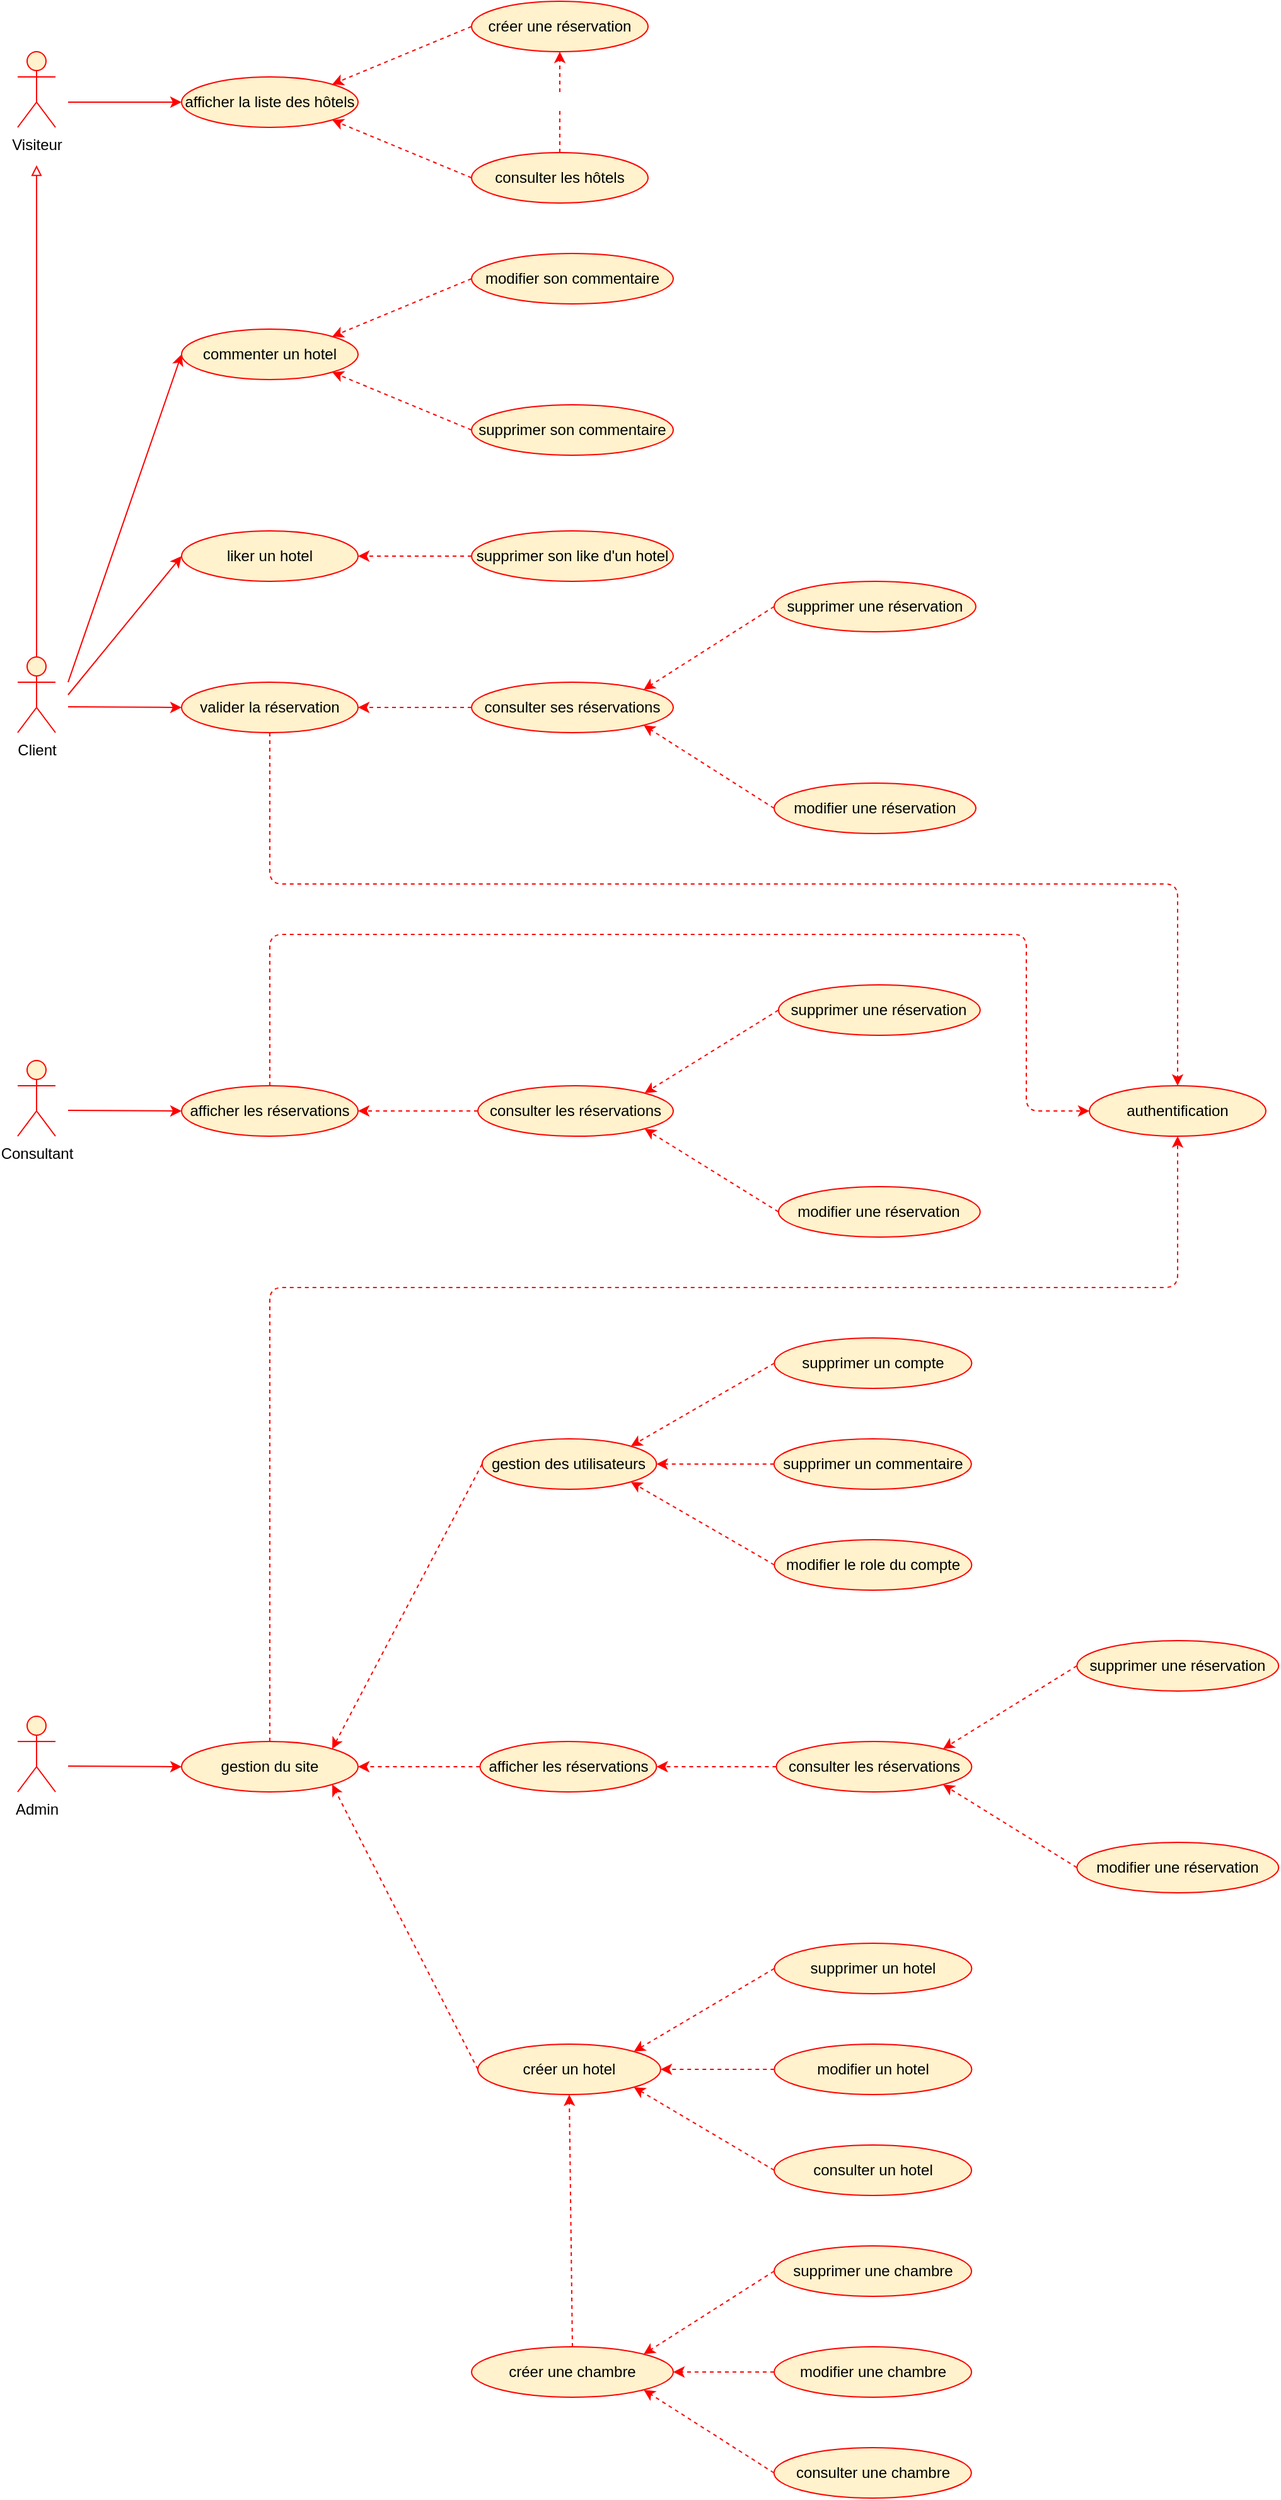 <mxfile>
    <diagram id="3Ep8cOLKTp2xV2-i5Mx_" name="Page-1">
        <mxGraphModel dx="2560" dy="1437" grid="1" gridSize="10" guides="1" tooltips="1" connect="1" arrows="1" fold="1" page="1" pageScale="1" pageWidth="850" pageHeight="1100" math="0" shadow="0">
            <root>
                <mxCell id="0"/>
                <mxCell id="1" parent="0"/>
                <mxCell id="2" value="" style="edgeStyle=none;html=1;strokeColor=#FF0000;fontSize=11;fontColor=#FFFFFF;endArrow=classic;endFill=1;entryX=0;entryY=0.5;entryDx=0;entryDy=0;" parent="1" target="10" edge="1">
                    <mxGeometry relative="1" as="geometry">
                        <mxPoint x="80" y="100" as="sourcePoint"/>
                        <mxPoint x="150" y="110" as="targetPoint"/>
                    </mxGeometry>
                </mxCell>
                <mxCell id="3" value="Visiteur" style="shape=umlActor;verticalLabelPosition=bottom;verticalAlign=top;html=1;outlineConnect=0;fillColor=#fff2cc;strokeColor=#FF0000;" parent="1" vertex="1">
                    <mxGeometry x="40" y="60" width="30" height="60" as="geometry"/>
                </mxCell>
                <mxCell id="4" value="Consultant" style="shape=umlActor;verticalLabelPosition=bottom;verticalAlign=top;html=1;outlineConnect=0;fillColor=#fff2cc;strokeColor=#FF0000;" parent="1" vertex="1">
                    <mxGeometry x="40" y="860" width="30" height="60" as="geometry"/>
                </mxCell>
                <mxCell id="5" style="edgeStyle=none;html=1;strokeColor=#FF0000;fontSize=11;fontColor=#FFFFFF;endArrow=block;endFill=0;" parent="1" source="6" edge="1">
                    <mxGeometry relative="1" as="geometry">
                        <mxPoint x="55" y="150" as="targetPoint"/>
                    </mxGeometry>
                </mxCell>
                <mxCell id="6" value="Client" style="shape=umlActor;verticalLabelPosition=bottom;verticalAlign=top;html=1;outlineConnect=0;fillColor=#fff2cc;strokeColor=#FF0000;strokeWidth=1;" parent="1" vertex="1">
                    <mxGeometry x="40" y="540" width="30" height="60" as="geometry"/>
                </mxCell>
                <mxCell id="7" value="Admin" style="shape=umlActor;verticalLabelPosition=bottom;verticalAlign=top;html=1;outlineConnect=0;fillColor=#fff2cc;strokeColor=#FF0000;" parent="1" vertex="1">
                    <mxGeometry x="40" y="1380" width="30" height="60" as="geometry"/>
                </mxCell>
                <mxCell id="8" value="consulter les hôtels" style="ellipse;whiteSpace=wrap;html=1;strokeColor=#FF0000;fillColor=#fff2cc;fontColor=#000000;" parent="1" vertex="1">
                    <mxGeometry x="400" y="140" width="140" height="40" as="geometry"/>
                </mxCell>
                <mxCell id="9" value="créer une réservation" style="ellipse;whiteSpace=wrap;html=1;strokeColor=#FF0000;fillColor=#fff2cc;fontColor=#000000;" parent="1" vertex="1">
                    <mxGeometry x="400" y="20" width="140" height="40" as="geometry"/>
                </mxCell>
                <mxCell id="10" value="afficher la liste des hôtels" style="ellipse;whiteSpace=wrap;html=1;strokeColor=#FF0000;fillColor=#fff2cc;fontColor=#000000;" parent="1" vertex="1">
                    <mxGeometry x="170" y="80" width="140" height="40" as="geometry"/>
                </mxCell>
                <mxCell id="11" value="valider la réservation" style="ellipse;whiteSpace=wrap;html=1;strokeColor=#FF0000;fillColor=#fff2cc;fontColor=#000000;" parent="1" vertex="1">
                    <mxGeometry x="170" y="560" width="140" height="40" as="geometry"/>
                </mxCell>
                <mxCell id="12" value="&lt;span style=&quot;color: rgb(255, 255, 255);&quot;&gt;extend&lt;/span&gt;" style="edgeStyle=none;html=1;fontSize=11;fontColor=#000000;dashed=1;strokeColor=#FF0000;entryX=1;entryY=0;entryDx=0;entryDy=0;exitX=0;exitY=0.5;exitDx=0;exitDy=0;" parent="1" source="9" target="10" edge="1">
                    <mxGeometry x="-0.074" y="-23" relative="1" as="geometry">
                        <mxPoint x="300" y="30" as="sourcePoint"/>
                        <mxPoint x="340" y="90" as="targetPoint"/>
                        <Array as="points"/>
                        <mxPoint as="offset"/>
                    </mxGeometry>
                </mxCell>
                <mxCell id="13" value="&lt;span style=&quot;color: rgb(255, 255, 255);&quot;&gt;extend&lt;/span&gt;" style="edgeStyle=none;html=1;fontSize=11;fontColor=#000000;dashed=1;strokeColor=#FF0000;entryX=1;entryY=1;entryDx=0;entryDy=0;exitX=0;exitY=0.5;exitDx=0;exitDy=0;" parent="1" source="8" target="10" edge="1">
                    <mxGeometry x="-0.138" y="32" relative="1" as="geometry">
                        <mxPoint x="310" y="170" as="sourcePoint"/>
                        <mxPoint x="360" y="87.09" as="targetPoint"/>
                        <Array as="points"/>
                        <mxPoint as="offset"/>
                    </mxGeometry>
                </mxCell>
                <mxCell id="14" value="supprimer une réservation" style="ellipse;whiteSpace=wrap;html=1;strokeColor=#FF0000;fillColor=#fff2cc;fontColor=#000000;" parent="1" vertex="1">
                    <mxGeometry x="640" y="480" width="160" height="40" as="geometry"/>
                </mxCell>
                <mxCell id="15" value="afficher les réservations" style="ellipse;whiteSpace=wrap;html=1;strokeColor=#FF0000;fillColor=#fff2cc;fontColor=#000000;" parent="1" vertex="1">
                    <mxGeometry x="170" y="880" width="140" height="40" as="geometry"/>
                </mxCell>
                <mxCell id="16" value="&lt;span style=&quot;color: rgb(255, 255, 255);&quot;&gt;extend&lt;/span&gt;" style="edgeStyle=none;html=1;fontSize=11;fontColor=#000000;dashed=1;strokeColor=#FF0000;entryX=0.5;entryY=1;entryDx=0;entryDy=0;exitX=0.5;exitY=0;exitDx=0;exitDy=0;" parent="1" source="8" target="9" edge="1">
                    <mxGeometry y="10" relative="1" as="geometry">
                        <mxPoint x="424.995" y="120.003" as="sourcePoint"/>
                        <mxPoint x="505.62" y="147.09" as="targetPoint"/>
                        <Array as="points"/>
                        <mxPoint as="offset"/>
                    </mxGeometry>
                </mxCell>
                <mxCell id="17" value="&lt;span style=&quot;color: rgb(255, 255, 255);&quot;&gt;include&lt;/span&gt;" style="edgeStyle=none;html=1;fontSize=11;fontColor=#000000;dashed=1;strokeColor=#FF0000;exitX=0.5;exitY=1;exitDx=0;exitDy=0;entryX=0.5;entryY=0;entryDx=0;entryDy=0;" parent="1" source="11" target="22" edge="1">
                    <mxGeometry x="-0.12" y="20" relative="1" as="geometry">
                        <mxPoint x="240" y="520" as="sourcePoint"/>
                        <mxPoint x="730" y="830" as="targetPoint"/>
                        <Array as="points">
                            <mxPoint x="240" y="720"/>
                            <mxPoint x="440" y="720"/>
                            <mxPoint x="640" y="720"/>
                            <mxPoint x="960" y="720"/>
                        </Array>
                        <mxPoint as="offset"/>
                    </mxGeometry>
                </mxCell>
                <mxCell id="19" value="" style="edgeStyle=none;html=1;strokeColor=#FF0000;fontSize=11;fontColor=#FFFFFF;endArrow=classic;endFill=1;entryX=0;entryY=0.5;entryDx=0;entryDy=0;" parent="1" target="11" edge="1">
                    <mxGeometry relative="1" as="geometry">
                        <mxPoint x="80" y="579.5" as="sourcePoint"/>
                        <mxPoint x="140" y="580" as="targetPoint"/>
                    </mxGeometry>
                </mxCell>
                <mxCell id="20" value="" style="edgeStyle=none;html=1;strokeColor=#FF0000;fontSize=11;fontColor=#FFFFFF;endArrow=classic;endFill=1;entryX=0;entryY=0.5;entryDx=0;entryDy=0;" parent="1" target="15" edge="1">
                    <mxGeometry relative="1" as="geometry">
                        <mxPoint x="80" y="899.5" as="sourcePoint"/>
                        <mxPoint x="160" y="899.5" as="targetPoint"/>
                    </mxGeometry>
                </mxCell>
                <mxCell id="21" value="" style="edgeStyle=none;html=1;strokeColor=#FF0000;fontSize=11;fontColor=#FFFFFF;endArrow=classic;endFill=1;entryX=0;entryY=0.5;entryDx=0;entryDy=0;" parent="1" target="29" edge="1">
                    <mxGeometry relative="1" as="geometry">
                        <mxPoint x="80" y="1419.5" as="sourcePoint"/>
                        <mxPoint x="170" y="1420" as="targetPoint"/>
                    </mxGeometry>
                </mxCell>
                <mxCell id="22" value="authentification" style="ellipse;whiteSpace=wrap;html=1;strokeColor=#FF0000;fillColor=#fff2cc;fontColor=#000000;" parent="1" vertex="1">
                    <mxGeometry x="890" y="880" width="140" height="40" as="geometry"/>
                </mxCell>
                <mxCell id="23" value="&lt;span style=&quot;color: rgb(255, 255, 255);&quot;&gt;include&lt;/span&gt;" style="edgeStyle=none;html=1;fontSize=11;fontColor=#000000;dashed=1;strokeColor=#FF0000;exitX=0.5;exitY=0;exitDx=0;exitDy=0;entryX=0;entryY=0.5;entryDx=0;entryDy=0;" parent="1" source="15" target="22" edge="1">
                    <mxGeometry x="-0.033" y="20" relative="1" as="geometry">
                        <mxPoint x="240" y="760" as="sourcePoint"/>
                        <mxPoint x="760" y="640" as="targetPoint"/>
                        <Array as="points">
                            <mxPoint x="240" y="760"/>
                            <mxPoint x="490" y="760"/>
                            <mxPoint x="600" y="760"/>
                            <mxPoint x="840" y="760"/>
                            <mxPoint x="840" y="900"/>
                        </Array>
                        <mxPoint as="offset"/>
                    </mxGeometry>
                </mxCell>
                <mxCell id="24" value="consulter les réservations" style="ellipse;whiteSpace=wrap;html=1;strokeColor=#FF0000;fillColor=#fff2cc;fontColor=#000000;" parent="1" vertex="1">
                    <mxGeometry x="405" y="880" width="155" height="40" as="geometry"/>
                </mxCell>
                <mxCell id="27" value="&lt;span style=&quot;color: rgb(255, 255, 255);&quot;&gt;extend&lt;/span&gt;" style="edgeStyle=none;html=1;fontSize=11;fontColor=#000000;dashed=1;strokeColor=#FF0000;exitX=0;exitY=0.5;exitDx=0;exitDy=0;entryX=1;entryY=0.5;entryDx=0;entryDy=0;" parent="1" source="24" target="15" edge="1">
                    <mxGeometry x="-0.053" y="-20" relative="1" as="geometry">
                        <mxPoint x="289.497" y="914.142" as="sourcePoint"/>
                        <mxPoint x="280" y="960" as="targetPoint"/>
                        <Array as="points"/>
                        <mxPoint as="offset"/>
                    </mxGeometry>
                </mxCell>
                <mxCell id="29" value="gestion du site" style="ellipse;whiteSpace=wrap;html=1;strokeColor=#FF0000;fillColor=#fff2cc;fontColor=#000000;" parent="1" vertex="1">
                    <mxGeometry x="170" y="1400" width="140" height="40" as="geometry"/>
                </mxCell>
                <mxCell id="31" value="&lt;span style=&quot;color: rgb(255, 255, 255);&quot;&gt;include&lt;/span&gt;" style="edgeStyle=none;html=1;fontSize=11;fontColor=#000000;dashed=1;strokeColor=#FF0000;entryX=0.5;entryY=1;entryDx=0;entryDy=0;exitX=0.5;exitY=0;exitDx=0;exitDy=0;" parent="1" source="29" target="22" edge="1">
                    <mxGeometry x="0.133" y="20" relative="1" as="geometry">
                        <mxPoint x="240" y="1040" as="sourcePoint"/>
                        <mxPoint x="240" y="1060" as="targetPoint"/>
                        <Array as="points">
                            <mxPoint x="240" y="1040"/>
                            <mxPoint x="960" y="1040"/>
                        </Array>
                        <mxPoint as="offset"/>
                    </mxGeometry>
                </mxCell>
                <mxCell id="32" value="gestion des utilisateurs" style="ellipse;whiteSpace=wrap;html=1;strokeColor=#FF0000;fillColor=#fff2cc;fontColor=#000000;" parent="1" vertex="1">
                    <mxGeometry x="408.38" y="1160" width="138.33" height="40" as="geometry"/>
                </mxCell>
                <mxCell id="35" value="&lt;span style=&quot;color: rgb(255, 255, 255);&quot;&gt;extend&lt;/span&gt;" style="edgeStyle=none;html=1;fontSize=11;fontColor=#000000;dashed=1;strokeColor=#FF0000;exitX=0;exitY=0.5;exitDx=0;exitDy=0;entryX=1;entryY=0;entryDx=0;entryDy=0;" parent="1" source="32" target="29" edge="1">
                    <mxGeometry x="0.016" y="-32" relative="1" as="geometry">
                        <mxPoint x="289.497" y="1434.142" as="sourcePoint"/>
                        <mxPoint x="240" y="1520" as="targetPoint"/>
                        <Array as="points"/>
                        <mxPoint as="offset"/>
                    </mxGeometry>
                </mxCell>
                <mxCell id="37" value="modifier une réservation" style="ellipse;whiteSpace=wrap;html=1;strokeColor=#FF0000;fillColor=#fff2cc;fontColor=#000000;" parent="1" vertex="1">
                    <mxGeometry x="640" y="640" width="160" height="40" as="geometry"/>
                </mxCell>
                <mxCell id="38" value="&lt;span style=&quot;color: rgb(255, 255, 255);&quot;&gt;extend&lt;/span&gt;" style="edgeStyle=none;html=1;fontSize=11;fontColor=#000000;dashed=1;strokeColor=#FF0000;entryX=1;entryY=1;entryDx=0;entryDy=0;exitX=0;exitY=0.5;exitDx=0;exitDy=0;" parent="1" source="37" target="40" edge="1">
                    <mxGeometry x="0.276" y="26" relative="1" as="geometry">
                        <mxPoint x="390.5" y="645.86" as="sourcePoint"/>
                        <mxPoint x="279.997" y="600.002" as="targetPoint"/>
                        <Array as="points"/>
                        <mxPoint x="-1" as="offset"/>
                    </mxGeometry>
                </mxCell>
                <mxCell id="39" value="&lt;span style=&quot;color: rgb(255, 255, 255);&quot;&gt;extend&lt;/span&gt;" style="edgeStyle=none;html=1;fontSize=11;fontColor=#000000;dashed=1;strokeColor=#FF0000;entryX=1;entryY=0;entryDx=0;entryDy=0;exitX=0;exitY=0.5;exitDx=0;exitDy=0;" parent="1" source="14" target="40" edge="1">
                    <mxGeometry x="0.276" y="-26" relative="1" as="geometry">
                        <mxPoint x="370.5" y="497.07" as="sourcePoint"/>
                        <mxPoint x="259.997" y="542.928" as="targetPoint"/>
                        <Array as="points"/>
                        <mxPoint x="-1" as="offset"/>
                    </mxGeometry>
                </mxCell>
                <mxCell id="40" value="consulter ses réservations" style="ellipse;whiteSpace=wrap;html=1;strokeColor=#FF0000;fillColor=#fff2cc;fontColor=#000000;" parent="1" vertex="1">
                    <mxGeometry x="400" y="560" width="160" height="40" as="geometry"/>
                </mxCell>
                <mxCell id="41" value="&lt;span style=&quot;color: rgb(255, 255, 255);&quot;&gt;extend&lt;/span&gt;" style="edgeStyle=none;html=1;fontSize=11;fontColor=#000000;dashed=1;strokeColor=#FF0000;entryX=1;entryY=0.5;entryDx=0;entryDy=0;exitX=0;exitY=0.5;exitDx=0;exitDy=0;" parent="1" source="40" target="11" edge="1">
                    <mxGeometry x="0.1" y="12" relative="1" as="geometry">
                        <mxPoint x="371.17" y="557.07" as="sourcePoint"/>
                        <mxPoint x="289.998" y="625.81" as="targetPoint"/>
                        <Array as="points"/>
                        <mxPoint as="offset"/>
                    </mxGeometry>
                </mxCell>
                <mxCell id="43" value="supprimer une réservation" style="ellipse;whiteSpace=wrap;html=1;strokeColor=#FF0000;fillColor=#fff2cc;fontColor=#000000;" parent="1" vertex="1">
                    <mxGeometry x="643.43" y="800" width="160" height="40" as="geometry"/>
                </mxCell>
                <mxCell id="44" value="modifier une réservation" style="ellipse;whiteSpace=wrap;html=1;strokeColor=#FF0000;fillColor=#fff2cc;fontColor=#000000;" parent="1" vertex="1">
                    <mxGeometry x="643.43" y="960" width="160" height="40" as="geometry"/>
                </mxCell>
                <mxCell id="45" value="&lt;span style=&quot;color: rgb(255, 255, 255);&quot;&gt;extend&lt;/span&gt;" style="edgeStyle=none;html=1;fontSize=11;fontColor=#000000;dashed=1;strokeColor=#FF0000;exitX=0;exitY=0.5;exitDx=0;exitDy=0;entryX=1;entryY=1;entryDx=0;entryDy=0;" parent="1" source="44" target="24" edge="1">
                    <mxGeometry x="0.302" y="27" relative="1" as="geometry">
                        <mxPoint x="393.93" y="965.86" as="sourcePoint"/>
                        <mxPoint x="550" y="950" as="targetPoint"/>
                        <Array as="points"/>
                        <mxPoint as="offset"/>
                    </mxGeometry>
                </mxCell>
                <mxCell id="46" value="&lt;span style=&quot;color: rgb(255, 255, 255);&quot;&gt;extend&lt;/span&gt;" style="edgeStyle=none;html=1;fontSize=11;fontColor=#000000;dashed=1;strokeColor=#FF0000;exitX=0;exitY=0.5;exitDx=0;exitDy=0;entryX=1;entryY=0;entryDx=0;entryDy=0;" parent="1" source="43" target="24" edge="1">
                    <mxGeometry x="0.302" y="-27" relative="1" as="geometry">
                        <mxPoint x="373.93" y="817.07" as="sourcePoint"/>
                        <mxPoint x="570" y="840" as="targetPoint"/>
                        <Array as="points"/>
                        <mxPoint as="offset"/>
                    </mxGeometry>
                </mxCell>
                <mxCell id="47" value="afficher les réservations" style="ellipse;whiteSpace=wrap;html=1;strokeColor=#FF0000;fillColor=#fff2cc;fontColor=#000000;" parent="1" vertex="1">
                    <mxGeometry x="406.71" y="1400" width="140" height="40" as="geometry"/>
                </mxCell>
                <mxCell id="48" value="consulter les réservations" style="ellipse;whiteSpace=wrap;html=1;strokeColor=#FF0000;fillColor=#fff2cc;fontColor=#000000;" parent="1" vertex="1">
                    <mxGeometry x="641.71" y="1400" width="155" height="40" as="geometry"/>
                </mxCell>
                <mxCell id="49" value="&lt;span style=&quot;color: rgb(255, 255, 255);&quot;&gt;extend&lt;/span&gt;" style="edgeStyle=none;html=1;fontSize=11;fontColor=#000000;dashed=1;strokeColor=#FF0000;exitX=0;exitY=0.5;exitDx=0;exitDy=0;entryX=1;entryY=0.5;entryDx=0;entryDy=0;" parent="1" source="48" target="47" edge="1">
                    <mxGeometry x="0.089" y="-30" relative="1" as="geometry">
                        <mxPoint x="526.207" y="1434.142" as="sourcePoint"/>
                        <mxPoint x="516.71" y="1480" as="targetPoint"/>
                        <Array as="points"/>
                        <mxPoint as="offset"/>
                    </mxGeometry>
                </mxCell>
                <mxCell id="50" value="supprimer une réservation" style="ellipse;whiteSpace=wrap;html=1;strokeColor=#FF0000;fillColor=#fff2cc;fontColor=#000000;" parent="1" vertex="1">
                    <mxGeometry x="880.14" y="1320" width="160" height="40" as="geometry"/>
                </mxCell>
                <mxCell id="51" value="modifier une réservation" style="ellipse;whiteSpace=wrap;html=1;strokeColor=#FF0000;fillColor=#fff2cc;fontColor=#000000;" parent="1" vertex="1">
                    <mxGeometry x="880.14" y="1480" width="160" height="40" as="geometry"/>
                </mxCell>
                <mxCell id="52" value="&lt;span style=&quot;color: rgb(255, 255, 255);&quot;&gt;extend&lt;/span&gt;" style="edgeStyle=none;html=1;fontSize=11;fontColor=#000000;dashed=1;strokeColor=#FF0000;exitX=0;exitY=0.5;exitDx=0;exitDy=0;entryX=1;entryY=1;entryDx=0;entryDy=0;" parent="1" source="51" target="48" edge="1">
                    <mxGeometry x="0.258" y="25" relative="1" as="geometry">
                        <mxPoint x="630.64" y="1485.86" as="sourcePoint"/>
                        <mxPoint x="786.71" y="1470" as="targetPoint"/>
                        <Array as="points"/>
                        <mxPoint as="offset"/>
                    </mxGeometry>
                </mxCell>
                <mxCell id="53" value="&lt;span style=&quot;color: rgb(255, 255, 255);&quot;&gt;extend&lt;/span&gt;" style="edgeStyle=none;html=1;fontSize=11;fontColor=#000000;dashed=1;strokeColor=#FF0000;exitX=0;exitY=0.5;exitDx=0;exitDy=0;entryX=1;entryY=0;entryDx=0;entryDy=0;" parent="1" source="50" target="48" edge="1">
                    <mxGeometry x="0.258" y="-25" relative="1" as="geometry">
                        <mxPoint x="610.64" y="1337.07" as="sourcePoint"/>
                        <mxPoint x="806.71" y="1360" as="targetPoint"/>
                        <Array as="points"/>
                        <mxPoint as="offset"/>
                    </mxGeometry>
                </mxCell>
                <mxCell id="54" value="&lt;span style=&quot;color: rgb(255, 255, 255);&quot;&gt;extend&lt;/span&gt;" style="edgeStyle=none;html=1;fontSize=11;fontColor=#000000;dashed=1;strokeColor=#FF0000;exitX=0;exitY=0.5;exitDx=0;exitDy=0;entryX=1;entryY=0.5;entryDx=0;entryDy=0;" parent="1" source="47" target="29" edge="1">
                    <mxGeometry x="-0.034" y="-30" relative="1" as="geometry">
                        <mxPoint x="365.0" y="1350" as="sourcePoint"/>
                        <mxPoint x="270.0" y="1350" as="targetPoint"/>
                        <Array as="points"/>
                        <mxPoint as="offset"/>
                    </mxGeometry>
                </mxCell>
                <mxCell id="55" value="supprimer un compte" style="ellipse;whiteSpace=wrap;html=1;strokeColor=#FF0000;fillColor=#fff2cc;fontColor=#000000;" parent="1" vertex="1">
                    <mxGeometry x="640.14" y="1080" width="156.57" height="40" as="geometry"/>
                </mxCell>
                <mxCell id="56" value="modifier le role du compte" style="ellipse;whiteSpace=wrap;html=1;strokeColor=#FF0000;fillColor=#fff2cc;fontColor=#000000;" parent="1" vertex="1">
                    <mxGeometry x="640.14" y="1240" width="156.57" height="40" as="geometry"/>
                </mxCell>
                <mxCell id="57" value="&lt;span style=&quot;color: rgb(255, 255, 255);&quot;&gt;extend&lt;/span&gt;" style="edgeStyle=none;html=1;fontSize=11;fontColor=#000000;dashed=1;strokeColor=#FF0000;exitX=0;exitY=0.5;exitDx=0;exitDy=0;entryX=1;entryY=1;entryDx=0;entryDy=0;" parent="1" source="56" target="32" edge="1">
                    <mxGeometry x="0.207" y="23" relative="1" as="geometry">
                        <mxPoint x="390.64" y="1235.86" as="sourcePoint"/>
                        <mxPoint x="533.71" y="1184" as="targetPoint"/>
                        <Array as="points"/>
                        <mxPoint x="1" as="offset"/>
                    </mxGeometry>
                </mxCell>
                <mxCell id="58" value="&lt;span style=&quot;color: rgb(255, 255, 255);&quot;&gt;extend&lt;/span&gt;" style="edgeStyle=none;html=1;fontSize=11;fontColor=#000000;dashed=1;strokeColor=#FF0000;exitX=0;exitY=0.5;exitDx=0;exitDy=0;entryX=1;entryY=0;entryDx=0;entryDy=0;" parent="1" source="55" target="32" edge="1">
                    <mxGeometry x="0.207" y="-23" relative="1" as="geometry">
                        <mxPoint x="370.64" y="1087.07" as="sourcePoint"/>
                        <mxPoint x="533.806" y="1155.805" as="targetPoint"/>
                        <Array as="points"/>
                        <mxPoint x="1" as="offset"/>
                    </mxGeometry>
                </mxCell>
                <mxCell id="60" value="créer un hotel" style="ellipse;whiteSpace=wrap;html=1;strokeColor=#FF0000;fillColor=#fff2cc;fontColor=#000000;" parent="1" vertex="1">
                    <mxGeometry x="405" y="1640" width="145" height="40" as="geometry"/>
                </mxCell>
                <mxCell id="61" value="supprimer un hotel" style="ellipse;whiteSpace=wrap;html=1;strokeColor=#FF0000;fillColor=#fff2cc;fontColor=#000000;" parent="1" vertex="1">
                    <mxGeometry x="640.14" y="1560" width="156.57" height="40" as="geometry"/>
                </mxCell>
                <mxCell id="62" value="consulter un hotel" style="ellipse;whiteSpace=wrap;html=1;strokeColor=#FF0000;fillColor=#fff2cc;fontColor=#000000;" parent="1" vertex="1">
                    <mxGeometry x="640" y="1720" width="156.57" height="40" as="geometry"/>
                </mxCell>
                <mxCell id="63" value="&lt;span style=&quot;color: rgb(255, 255, 255);&quot;&gt;extend&lt;/span&gt;" style="edgeStyle=none;html=1;fontSize=11;fontColor=#000000;dashed=1;strokeColor=#FF0000;exitX=0;exitY=0.5;exitDx=0;exitDy=0;entryX=1;entryY=1;entryDx=0;entryDy=0;" parent="1" source="62" target="60" edge="1">
                    <mxGeometry x="0.183" y="22" relative="1" as="geometry">
                        <mxPoint x="387.26" y="1715.86" as="sourcePoint"/>
                        <mxPoint x="530.33" y="1664" as="targetPoint"/>
                        <Array as="points"/>
                        <mxPoint x="1" as="offset"/>
                    </mxGeometry>
                </mxCell>
                <mxCell id="64" value="&lt;span style=&quot;color: rgb(255, 255, 255);&quot;&gt;extend&lt;/span&gt;" style="edgeStyle=none;html=1;fontSize=11;fontColor=#000000;dashed=1;strokeColor=#FF0000;exitX=0;exitY=0.5;exitDx=0;exitDy=0;entryX=1;entryY=0;entryDx=0;entryDy=0;" parent="1" source="61" target="60" edge="1">
                    <mxGeometry x="0.184" y="-22" relative="1" as="geometry">
                        <mxPoint x="367.26" y="1567.07" as="sourcePoint"/>
                        <mxPoint x="530.426" y="1635.805" as="targetPoint"/>
                        <Array as="points"/>
                        <mxPoint as="offset"/>
                    </mxGeometry>
                </mxCell>
                <mxCell id="65" value="&lt;span style=&quot;color: rgb(255, 255, 255);&quot;&gt;extend&lt;/span&gt;" style="edgeStyle=none;html=1;fontSize=11;fontColor=#000000;dashed=1;strokeColor=#FF0000;exitX=0;exitY=0.5;exitDx=0;exitDy=0;entryX=1;entryY=1;entryDx=0;entryDy=0;" parent="1" source="60" target="29" edge="1">
                    <mxGeometry x="0.007" y="30" relative="1" as="geometry">
                        <mxPoint x="348.88" y="1510" as="sourcePoint"/>
                        <mxPoint x="229.997" y="1735.858" as="targetPoint"/>
                        <Array as="points"/>
                        <mxPoint as="offset"/>
                    </mxGeometry>
                </mxCell>
                <mxCell id="66" value="modifier un hotel" style="ellipse;whiteSpace=wrap;html=1;strokeColor=#FF0000;fillColor=#fff2cc;fontColor=#000000;" parent="1" vertex="1">
                    <mxGeometry x="640.14" y="1640" width="156.57" height="40" as="geometry"/>
                </mxCell>
                <mxCell id="67" value="&lt;span style=&quot;color: rgb(255, 255, 255);&quot;&gt;extend&lt;/span&gt;" style="edgeStyle=none;html=1;fontSize=11;fontColor=#000000;dashed=1;strokeColor=#FF0000;exitX=0;exitY=0.5;exitDx=0;exitDy=0;entryX=1;entryY=0.5;entryDx=0;entryDy=0;" parent="1" source="66" target="60" edge="1">
                    <mxGeometry x="-0.171" y="-20" relative="1" as="geometry">
                        <mxPoint x="370.64" y="1647.07" as="sourcePoint"/>
                        <mxPoint x="526.12" y="1725.762" as="targetPoint"/>
                        <Array as="points"/>
                        <mxPoint as="offset"/>
                    </mxGeometry>
                </mxCell>
                <mxCell id="68" value="créer une chambre" style="ellipse;whiteSpace=wrap;html=1;strokeColor=#FF0000;fillColor=#fff2cc;fontColor=#000000;" parent="1" vertex="1">
                    <mxGeometry x="400" y="1880" width="160" height="40" as="geometry"/>
                </mxCell>
                <mxCell id="69" value="supprimer une chambre" style="ellipse;whiteSpace=wrap;html=1;strokeColor=#FF0000;fillColor=#fff2cc;fontColor=#000000;" parent="1" vertex="1">
                    <mxGeometry x="640" y="1800" width="156.57" height="40" as="geometry"/>
                </mxCell>
                <mxCell id="70" value="consulter une chambre" style="ellipse;whiteSpace=wrap;html=1;strokeColor=#FF0000;fillColor=#fff2cc;fontColor=#000000;" parent="1" vertex="1">
                    <mxGeometry x="639.86" y="1960" width="156.57" height="40" as="geometry"/>
                </mxCell>
                <mxCell id="71" value="&lt;span style=&quot;color: rgb(255, 255, 255);&quot;&gt;extend&lt;/span&gt;" style="edgeStyle=none;html=1;fontSize=11;fontColor=#000000;dashed=1;strokeColor=#FF0000;exitX=0;exitY=0.5;exitDx=0;exitDy=0;entryX=1;entryY=1;entryDx=0;entryDy=0;" parent="1" source="70" target="68" edge="1">
                    <mxGeometry x="0.183" y="22" relative="1" as="geometry">
                        <mxPoint x="387.12" y="1955.86" as="sourcePoint"/>
                        <mxPoint x="530.19" y="1904" as="targetPoint"/>
                        <Array as="points"/>
                        <mxPoint x="1" as="offset"/>
                    </mxGeometry>
                </mxCell>
                <mxCell id="72" value="&lt;span style=&quot;color: rgb(255, 255, 255);&quot;&gt;extend&lt;/span&gt;" style="edgeStyle=none;html=1;fontSize=11;fontColor=#000000;dashed=1;strokeColor=#FF0000;exitX=0;exitY=0.5;exitDx=0;exitDy=0;entryX=1;entryY=0;entryDx=0;entryDy=0;" parent="1" source="69" target="68" edge="1">
                    <mxGeometry x="0.184" y="-22" relative="1" as="geometry">
                        <mxPoint x="367.12" y="1807.07" as="sourcePoint"/>
                        <mxPoint x="530.286" y="1875.805" as="targetPoint"/>
                        <Array as="points"/>
                        <mxPoint as="offset"/>
                    </mxGeometry>
                </mxCell>
                <mxCell id="73" value="modifier une chambre" style="ellipse;whiteSpace=wrap;html=1;strokeColor=#FF0000;fillColor=#fff2cc;fontColor=#000000;" parent="1" vertex="1">
                    <mxGeometry x="640" y="1880" width="156.57" height="40" as="geometry"/>
                </mxCell>
                <mxCell id="74" value="&lt;span style=&quot;color: rgb(255, 255, 255);&quot;&gt;extend&lt;/span&gt;" style="edgeStyle=none;html=1;fontSize=11;fontColor=#000000;dashed=1;strokeColor=#FF0000;exitX=0;exitY=0.5;exitDx=0;exitDy=0;entryX=1;entryY=0.5;entryDx=0;entryDy=0;" parent="1" source="73" target="68" edge="1">
                    <mxGeometry x="-0.174" y="-20" relative="1" as="geometry">
                        <mxPoint x="370.5" y="1887.07" as="sourcePoint"/>
                        <mxPoint x="525.98" y="1965.762" as="targetPoint"/>
                        <Array as="points"/>
                        <mxPoint as="offset"/>
                    </mxGeometry>
                </mxCell>
                <mxCell id="75" value="&lt;span style=&quot;color: rgb(255, 255, 255);&quot;&gt;extend&lt;/span&gt;" style="edgeStyle=none;html=1;fontSize=11;fontColor=#000000;dashed=1;strokeColor=#FF0000;exitX=0.5;exitY=0;exitDx=0;exitDy=0;entryX=0.5;entryY=1;entryDx=0;entryDy=0;" parent="1" source="68" target="60" edge="1">
                    <mxGeometry x="0.183" y="22" relative="1" as="geometry">
                        <mxPoint x="517.26" y="1800" as="sourcePoint"/>
                        <mxPoint x="400.0" y="1734.238" as="targetPoint"/>
                        <Array as="points"/>
                        <mxPoint x="1" as="offset"/>
                    </mxGeometry>
                </mxCell>
                <mxCell id="79" value="commenter un hotel" style="ellipse;whiteSpace=wrap;html=1;strokeColor=#FF0000;fillColor=#fff2cc;fontColor=#000000;" vertex="1" parent="1">
                    <mxGeometry x="170" y="280" width="140" height="40" as="geometry"/>
                </mxCell>
                <mxCell id="80" value="" style="edgeStyle=none;html=1;strokeColor=#FF0000;fontSize=11;fontColor=#FFFFFF;endArrow=classic;endFill=1;entryX=0;entryY=0.5;entryDx=0;entryDy=0;" edge="1" parent="1" target="79">
                    <mxGeometry relative="1" as="geometry">
                        <mxPoint x="80" y="560" as="sourcePoint"/>
                        <mxPoint x="180" y="590" as="targetPoint"/>
                    </mxGeometry>
                </mxCell>
                <mxCell id="81" value="supprimer son commentaire" style="ellipse;whiteSpace=wrap;html=1;strokeColor=#FF0000;fillColor=#fff2cc;fontColor=#000000;" vertex="1" parent="1">
                    <mxGeometry x="400" y="340" width="160" height="40" as="geometry"/>
                </mxCell>
                <mxCell id="82" value="modifier son commentaire" style="ellipse;whiteSpace=wrap;html=1;strokeColor=#FF0000;fillColor=#fff2cc;fontColor=#000000;" vertex="1" parent="1">
                    <mxGeometry x="400" y="220" width="160" height="40" as="geometry"/>
                </mxCell>
                <mxCell id="83" value="&lt;span style=&quot;color: rgb(255, 255, 255);&quot;&gt;extend&lt;/span&gt;" style="edgeStyle=none;html=1;fontSize=11;fontColor=#000000;dashed=1;strokeColor=#FF0000;entryX=1;entryY=0;entryDx=0;entryDy=0;exitX=0;exitY=0.5;exitDx=0;exitDy=0;" edge="1" parent="1" source="82" target="79">
                    <mxGeometry x="-0.074" y="-23" relative="1" as="geometry">
                        <mxPoint x="300" y="230" as="sourcePoint"/>
                        <mxPoint x="289.497" y="285.858" as="targetPoint"/>
                        <Array as="points"/>
                        <mxPoint as="offset"/>
                    </mxGeometry>
                </mxCell>
                <mxCell id="84" value="&lt;span style=&quot;color: rgb(255, 255, 255);&quot;&gt;extend&lt;/span&gt;" style="edgeStyle=none;html=1;fontSize=11;fontColor=#000000;dashed=1;strokeColor=#FF0000;entryX=1;entryY=1;entryDx=0;entryDy=0;exitX=0;exitY=0.5;exitDx=0;exitDy=0;" edge="1" parent="1" source="81" target="79">
                    <mxGeometry x="-0.138" y="32" relative="1" as="geometry">
                        <mxPoint x="310" y="370" as="sourcePoint"/>
                        <mxPoint x="289.497" y="314.142" as="targetPoint"/>
                        <Array as="points"/>
                        <mxPoint as="offset"/>
                    </mxGeometry>
                </mxCell>
                <mxCell id="86" value="liker un hotel" style="ellipse;whiteSpace=wrap;html=1;strokeColor=#FF0000;fillColor=#fff2cc;fontColor=#000000;" vertex="1" parent="1">
                    <mxGeometry x="170" y="440" width="140" height="40" as="geometry"/>
                </mxCell>
                <mxCell id="87" value="supprimer son like d'un hotel" style="ellipse;whiteSpace=wrap;html=1;strokeColor=#FF0000;fillColor=#fff2cc;fontColor=#000000;" vertex="1" parent="1">
                    <mxGeometry x="400" y="440" width="160" height="40" as="geometry"/>
                </mxCell>
                <mxCell id="88" value="&lt;span style=&quot;color: rgb(255, 255, 255);&quot;&gt;extend&lt;/span&gt;" style="edgeStyle=none;html=1;fontSize=11;fontColor=#000000;dashed=1;strokeColor=#FF0000;entryX=1;entryY=0.5;entryDx=0;entryDy=0;exitX=0;exitY=0.5;exitDx=0;exitDy=0;" edge="1" parent="1" source="87" target="86">
                    <mxGeometry x="0.1" y="12" relative="1" as="geometry">
                        <mxPoint x="400.0" y="459.52" as="sourcePoint"/>
                        <mxPoint x="310.0" y="459.52" as="targetPoint"/>
                        <Array as="points"/>
                        <mxPoint as="offset"/>
                    </mxGeometry>
                </mxCell>
                <mxCell id="89" value="" style="edgeStyle=none;html=1;strokeColor=#FF0000;fontSize=11;fontColor=#FFFFFF;endArrow=classic;endFill=1;entryX=0;entryY=0.5;entryDx=0;entryDy=0;" edge="1" parent="1" target="86">
                    <mxGeometry relative="1" as="geometry">
                        <mxPoint x="80" y="570" as="sourcePoint"/>
                        <mxPoint x="180" y="590" as="targetPoint"/>
                    </mxGeometry>
                </mxCell>
                <mxCell id="90" value="supprimer un commentaire" style="ellipse;whiteSpace=wrap;html=1;strokeColor=#FF0000;fillColor=#fff2cc;fontColor=#000000;" vertex="1" parent="1">
                    <mxGeometry x="639.86" y="1160" width="156.57" height="40" as="geometry"/>
                </mxCell>
                <mxCell id="91" value="&lt;span style=&quot;color: rgb(255, 255, 255);&quot;&gt;extend&lt;/span&gt;" style="edgeStyle=none;html=1;fontSize=11;fontColor=#000000;dashed=1;strokeColor=#FF0000;exitX=0;exitY=0.5;exitDx=0;exitDy=0;entryX=1;entryY=0.5;entryDx=0;entryDy=0;" edge="1" parent="1" source="90" target="32">
                    <mxGeometry x="0.07" y="-20" relative="1" as="geometry">
                        <mxPoint x="650.14" y="1110" as="sourcePoint"/>
                        <mxPoint x="560" y="1180" as="targetPoint"/>
                        <Array as="points"/>
                        <mxPoint as="offset"/>
                    </mxGeometry>
                </mxCell>
            </root>
        </mxGraphModel>
    </diagram>
</mxfile>